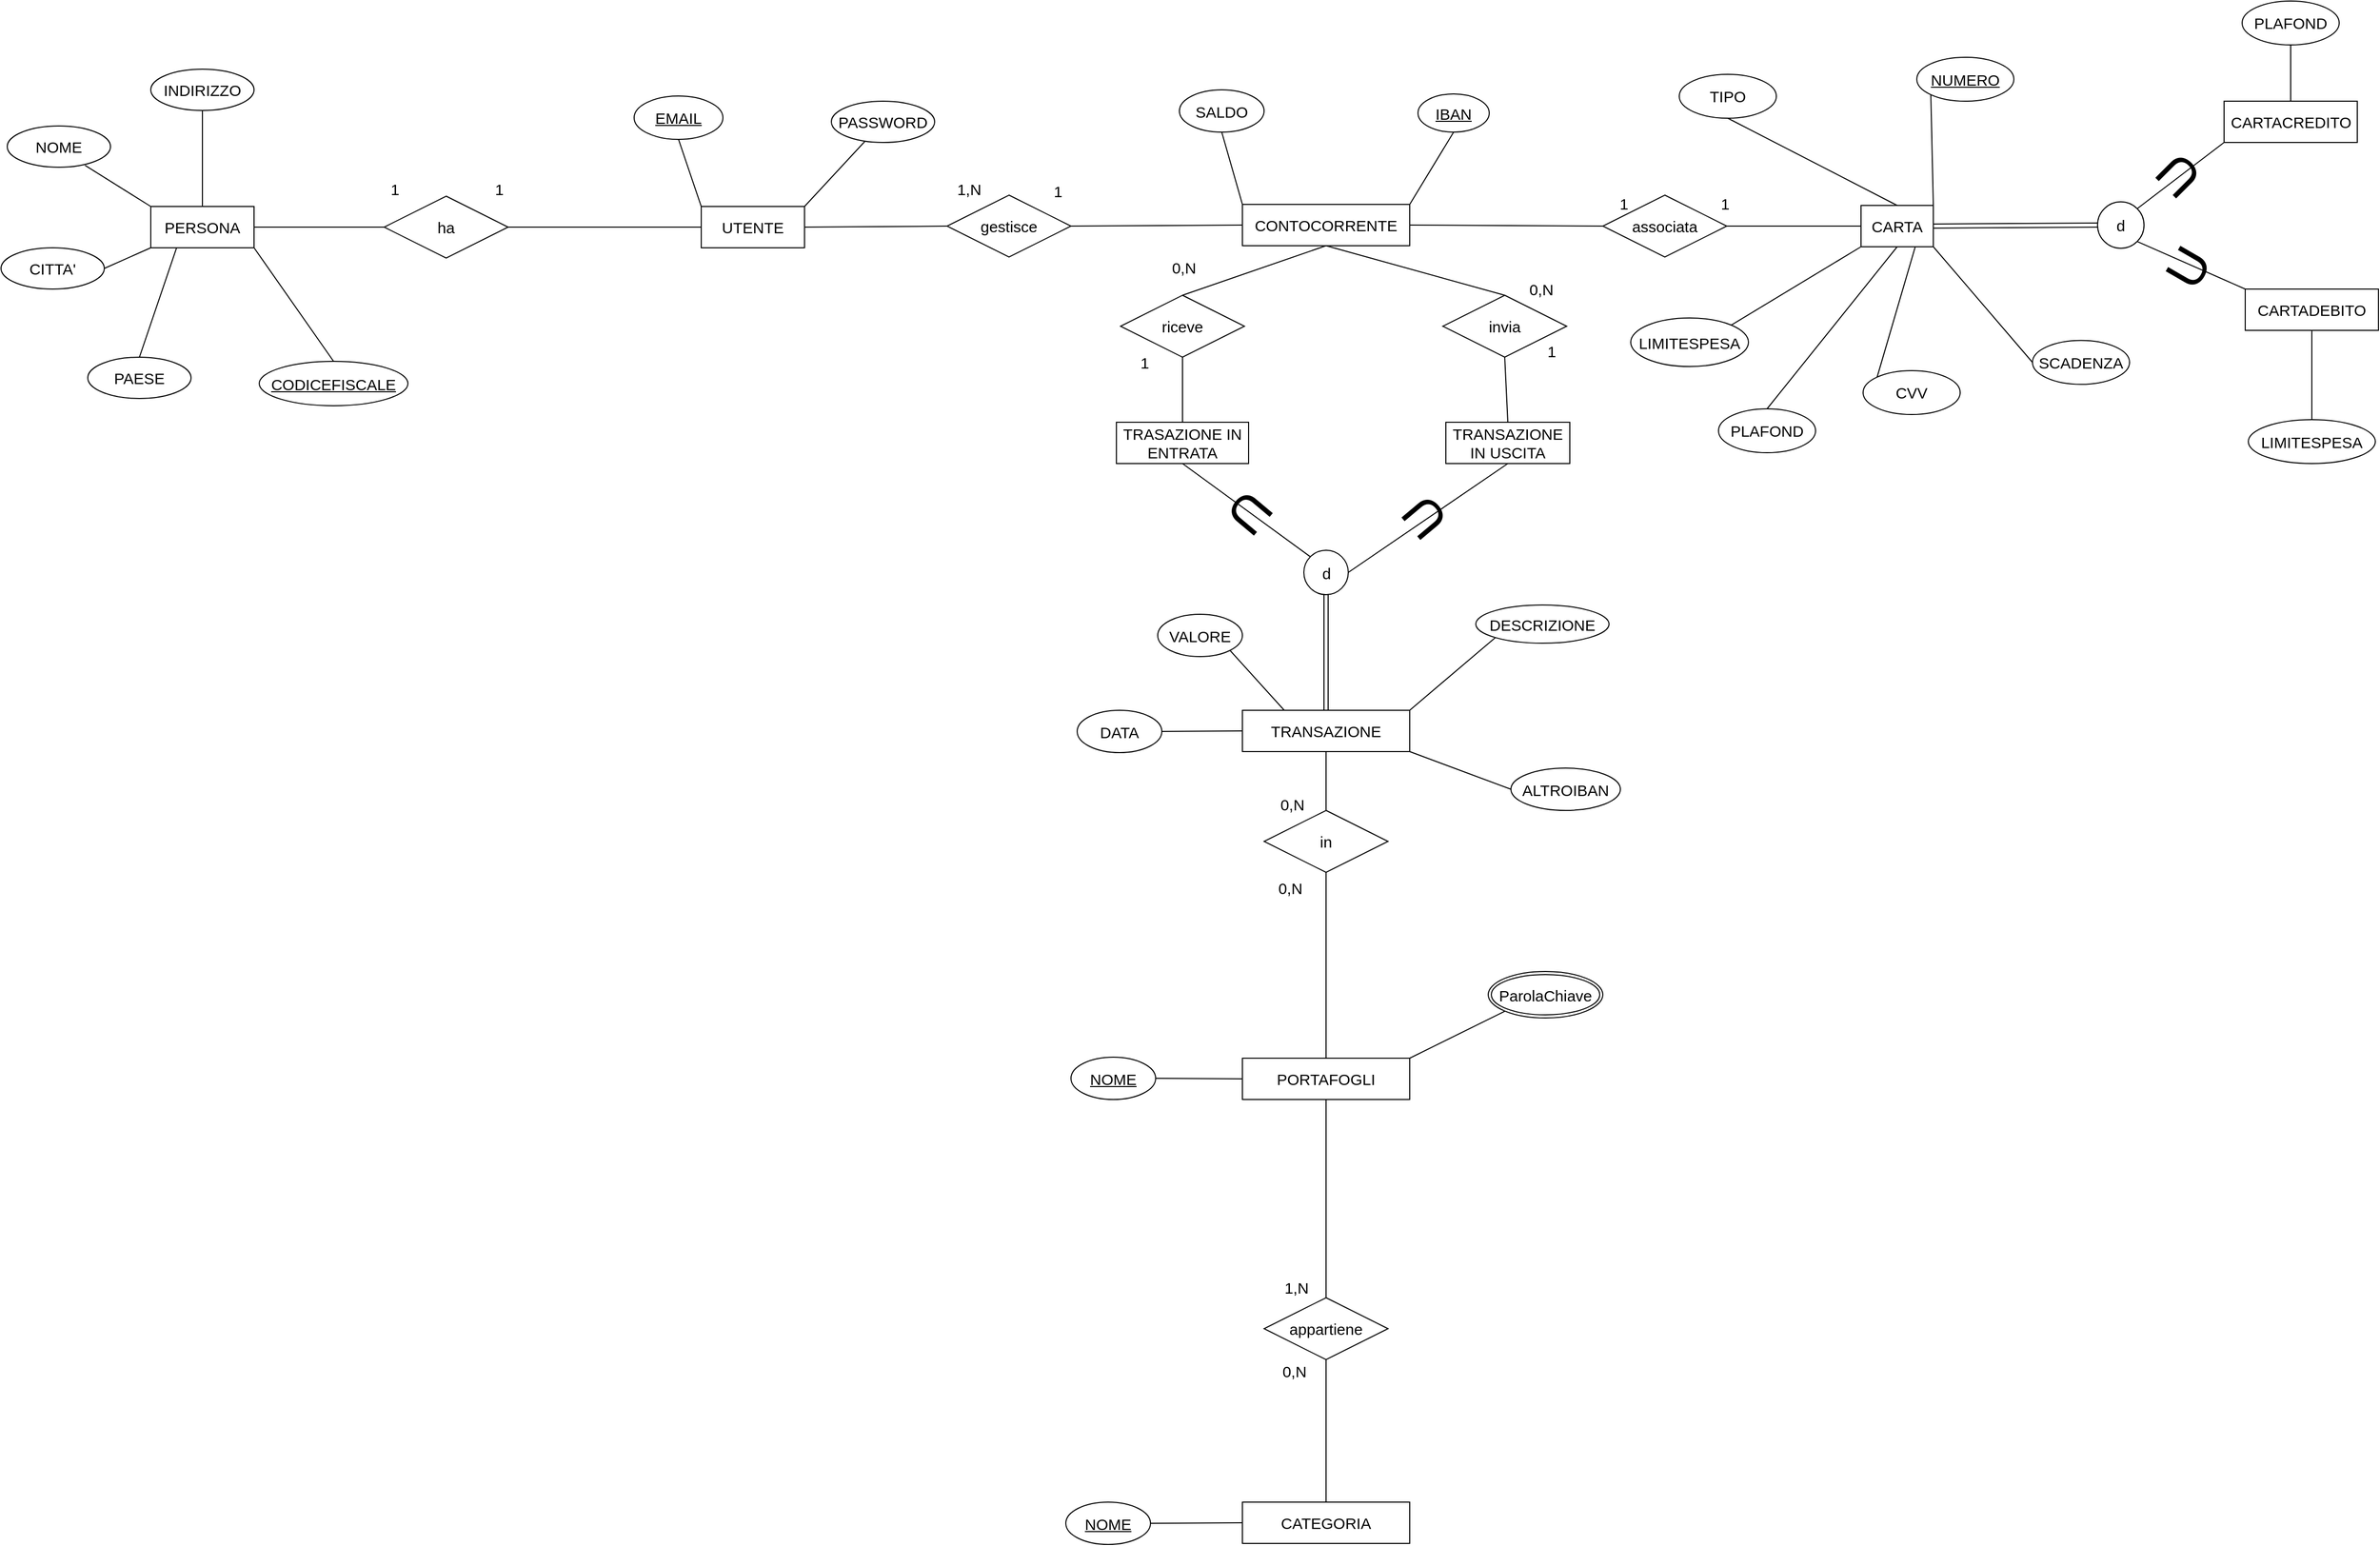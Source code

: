 <mxfile version="22.1.21" type="device">
  <diagram name="Pagina-1" id="rUZvc_v1zIluAjiSDRAH">
    <mxGraphModel dx="1400" dy="591" grid="0" gridSize="10" guides="1" tooltips="1" connect="1" arrows="1" fold="1" page="0" pageScale="1" pageWidth="827" pageHeight="1169" math="0" shadow="0">
      <root>
        <mxCell id="0" />
        <mxCell id="1" parent="0" />
        <mxCell id="mL2JqHqBrTY6k6fgJL2L-1" value="&lt;font style=&quot;font-size: 15px;&quot;&gt;PERSONA&lt;/font&gt;" style="whiteSpace=wrap;html=1;align=center;" parent="1" vertex="1">
          <mxGeometry x="-90" y="295" width="100" height="40" as="geometry" />
        </mxCell>
        <mxCell id="mL2JqHqBrTY6k6fgJL2L-2" value="&lt;font style=&quot;font-size: 15px;&quot;&gt;NOME&lt;/font&gt;" style="ellipse;whiteSpace=wrap;html=1;align=center;" parent="1" vertex="1">
          <mxGeometry x="-229" y="217" width="100" height="40" as="geometry" />
        </mxCell>
        <mxCell id="mL2JqHqBrTY6k6fgJL2L-3" value="" style="endArrow=none;html=1;rounded=0;exitX=0.754;exitY=0.955;exitDx=0;exitDy=0;exitPerimeter=0;entryX=0;entryY=0;entryDx=0;entryDy=0;" parent="1" source="mL2JqHqBrTY6k6fgJL2L-2" target="mL2JqHqBrTY6k6fgJL2L-1" edge="1">
          <mxGeometry relative="1" as="geometry">
            <mxPoint x="-120" y="311" as="sourcePoint" />
            <mxPoint x="40" y="311" as="targetPoint" />
          </mxGeometry>
        </mxCell>
        <mxCell id="mL2JqHqBrTY6k6fgJL2L-4" value="&lt;span style=&quot;font-size: 15px;&quot;&gt;CITTA&#39;&lt;/span&gt;" style="ellipse;whiteSpace=wrap;html=1;align=center;" parent="1" vertex="1">
          <mxGeometry x="-235" y="335" width="100" height="40" as="geometry" />
        </mxCell>
        <mxCell id="mL2JqHqBrTY6k6fgJL2L-5" value="&lt;font style=&quot;font-size: 15px;&quot;&gt;PAESE&lt;/font&gt;" style="ellipse;whiteSpace=wrap;html=1;align=center;" parent="1" vertex="1">
          <mxGeometry x="-151" y="441" width="100" height="40" as="geometry" />
        </mxCell>
        <mxCell id="mL2JqHqBrTY6k6fgJL2L-6" value="&lt;font style=&quot;font-size: 15px;&quot;&gt;CODICEFISCALE&lt;/font&gt;" style="ellipse;whiteSpace=wrap;html=1;align=center;fontStyle=4" parent="1" vertex="1">
          <mxGeometry x="15" y="445" width="144" height="43" as="geometry" />
        </mxCell>
        <mxCell id="mL2JqHqBrTY6k6fgJL2L-7" value="&lt;font style=&quot;font-size: 15px;&quot;&gt;INDIRIZZO&lt;/font&gt;" style="ellipse;whiteSpace=wrap;html=1;align=center;" parent="1" vertex="1">
          <mxGeometry x="-90" y="162" width="100" height="40" as="geometry" />
        </mxCell>
        <mxCell id="mL2JqHqBrTY6k6fgJL2L-8" value="" style="endArrow=none;html=1;rounded=0;exitX=1;exitY=0.5;exitDx=0;exitDy=0;entryX=0;entryY=1;entryDx=0;entryDy=0;" parent="1" source="mL2JqHqBrTY6k6fgJL2L-4" target="mL2JqHqBrTY6k6fgJL2L-1" edge="1">
          <mxGeometry relative="1" as="geometry">
            <mxPoint x="-113" y="362" as="sourcePoint" />
            <mxPoint x="-49" y="402" as="targetPoint" />
          </mxGeometry>
        </mxCell>
        <mxCell id="mL2JqHqBrTY6k6fgJL2L-9" value="" style="endArrow=none;html=1;rounded=0;exitX=0.5;exitY=0;exitDx=0;exitDy=0;entryX=0.25;entryY=1;entryDx=0;entryDy=0;" parent="1" source="mL2JqHqBrTY6k6fgJL2L-5" target="mL2JqHqBrTY6k6fgJL2L-1" edge="1">
          <mxGeometry relative="1" as="geometry">
            <mxPoint x="-113" y="427" as="sourcePoint" />
            <mxPoint x="-68" y="407" as="targetPoint" />
          </mxGeometry>
        </mxCell>
        <mxCell id="mL2JqHqBrTY6k6fgJL2L-10" value="" style="endArrow=none;html=1;rounded=0;exitX=1;exitY=1;exitDx=0;exitDy=0;entryX=0.5;entryY=0;entryDx=0;entryDy=0;" parent="1" source="mL2JqHqBrTY6k6fgJL2L-1" target="mL2JqHqBrTY6k6fgJL2L-6" edge="1">
          <mxGeometry relative="1" as="geometry">
            <mxPoint x="-17" y="395" as="sourcePoint" />
            <mxPoint x="28" y="375" as="targetPoint" />
          </mxGeometry>
        </mxCell>
        <mxCell id="mL2JqHqBrTY6k6fgJL2L-11" value="" style="endArrow=none;html=1;rounded=0;exitX=0.5;exitY=1;exitDx=0;exitDy=0;entryX=0.5;entryY=0;entryDx=0;entryDy=0;" parent="1" source="mL2JqHqBrTY6k6fgJL2L-7" target="mL2JqHqBrTY6k6fgJL2L-1" edge="1">
          <mxGeometry relative="1" as="geometry">
            <mxPoint x="-11" y="252" as="sourcePoint" />
            <mxPoint x="34" y="232" as="targetPoint" />
          </mxGeometry>
        </mxCell>
        <mxCell id="mL2JqHqBrTY6k6fgJL2L-12" value="&lt;font style=&quot;font-size: 15px;&quot;&gt;ha&lt;/font&gt;" style="shape=rhombus;perimeter=rhombusPerimeter;whiteSpace=wrap;html=1;align=center;" parent="1" vertex="1">
          <mxGeometry x="136" y="285" width="120" height="60" as="geometry" />
        </mxCell>
        <mxCell id="mL2JqHqBrTY6k6fgJL2L-13" value="&lt;font style=&quot;font-size: 15px;&quot;&gt;1&lt;/font&gt;" style="text;html=1;align=center;verticalAlign=middle;resizable=0;points=[];autosize=1;strokeColor=none;fillColor=none;" parent="1" vertex="1">
          <mxGeometry x="133" y="263" width="26" height="30" as="geometry" />
        </mxCell>
        <mxCell id="mL2JqHqBrTY6k6fgJL2L-14" value="&lt;font style=&quot;font-size: 15px;&quot;&gt;1&lt;/font&gt;" style="text;html=1;align=center;verticalAlign=middle;resizable=0;points=[];autosize=1;strokeColor=none;fillColor=none;" parent="1" vertex="1">
          <mxGeometry x="234" y="263" width="26" height="30" as="geometry" />
        </mxCell>
        <mxCell id="mL2JqHqBrTY6k6fgJL2L-15" value="" style="endArrow=none;html=1;rounded=0;exitX=1;exitY=0.5;exitDx=0;exitDy=0;entryX=0;entryY=0.5;entryDx=0;entryDy=0;" parent="1" source="mL2JqHqBrTY6k6fgJL2L-1" target="mL2JqHqBrTY6k6fgJL2L-12" edge="1">
          <mxGeometry relative="1" as="geometry">
            <mxPoint x="63" y="335" as="sourcePoint" />
            <mxPoint x="125" y="445" as="targetPoint" />
          </mxGeometry>
        </mxCell>
        <mxCell id="mL2JqHqBrTY6k6fgJL2L-16" value="" style="endArrow=none;html=1;rounded=0;exitX=1;exitY=0.5;exitDx=0;exitDy=0;entryX=0;entryY=0.5;entryDx=0;entryDy=0;" parent="1" source="mL2JqHqBrTY6k6fgJL2L-12" target="mL2JqHqBrTY6k6fgJL2L-17" edge="1">
          <mxGeometry relative="1" as="geometry">
            <mxPoint x="294" y="331" as="sourcePoint" />
            <mxPoint x="426" y="315" as="targetPoint" />
          </mxGeometry>
        </mxCell>
        <mxCell id="mL2JqHqBrTY6k6fgJL2L-17" value="&lt;font style=&quot;font-size: 15px;&quot;&gt;UTENTE&lt;/font&gt;" style="whiteSpace=wrap;html=1;align=center;" parent="1" vertex="1">
          <mxGeometry x="443" y="295" width="100" height="40" as="geometry" />
        </mxCell>
        <mxCell id="mL2JqHqBrTY6k6fgJL2L-18" value="&lt;font style=&quot;font-size: 15px;&quot;&gt;&lt;u&gt;EMAIL&lt;/u&gt;&lt;/font&gt;" style="ellipse;whiteSpace=wrap;html=1;align=center;" parent="1" vertex="1">
          <mxGeometry x="378" y="188" width="86" height="42" as="geometry" />
        </mxCell>
        <mxCell id="mL2JqHqBrTY6k6fgJL2L-19" value="&lt;font style=&quot;font-size: 15px;&quot;&gt;PASSWORD&lt;/font&gt;" style="ellipse;whiteSpace=wrap;html=1;align=center;" parent="1" vertex="1">
          <mxGeometry x="569" y="193" width="100" height="40" as="geometry" />
        </mxCell>
        <mxCell id="mL2JqHqBrTY6k6fgJL2L-20" value="" style="endArrow=none;html=1;rounded=0;exitX=0.5;exitY=1;exitDx=0;exitDy=0;entryX=0;entryY=0;entryDx=0;entryDy=0;" parent="1" source="mL2JqHqBrTY6k6fgJL2L-18" target="mL2JqHqBrTY6k6fgJL2L-17" edge="1">
          <mxGeometry relative="1" as="geometry">
            <mxPoint x="501" y="257" as="sourcePoint" />
            <mxPoint x="688" y="257" as="targetPoint" />
          </mxGeometry>
        </mxCell>
        <mxCell id="mL2JqHqBrTY6k6fgJL2L-21" value="" style="endArrow=none;html=1;rounded=0;entryX=1;entryY=0;entryDx=0;entryDy=0;" parent="1" source="mL2JqHqBrTY6k6fgJL2L-19" target="mL2JqHqBrTY6k6fgJL2L-17" edge="1">
          <mxGeometry relative="1" as="geometry">
            <mxPoint x="589" y="257" as="sourcePoint" />
            <mxPoint x="611" y="322" as="targetPoint" />
          </mxGeometry>
        </mxCell>
        <mxCell id="mL2JqHqBrTY6k6fgJL2L-22" value="&lt;font style=&quot;font-size: 15px;&quot;&gt;CONTOCORRENTE&lt;/font&gt;" style="whiteSpace=wrap;html=1;align=center;" parent="1" vertex="1">
          <mxGeometry x="967" y="293" width="162" height="40" as="geometry" />
        </mxCell>
        <mxCell id="mL2JqHqBrTY6k6fgJL2L-24" value="&lt;font style=&quot;font-size: 15px;&quot;&gt;SALDO&lt;/font&gt;" style="ellipse;whiteSpace=wrap;html=1;align=center;" parent="1" vertex="1">
          <mxGeometry x="906" y="182" width="82" height="41" as="geometry" />
        </mxCell>
        <mxCell id="mL2JqHqBrTY6k6fgJL2L-25" value="&lt;font style=&quot;font-size: 15px;&quot;&gt;&lt;u&gt;IBAN&lt;/u&gt;&lt;/font&gt;" style="ellipse;whiteSpace=wrap;html=1;align=center;" parent="1" vertex="1">
          <mxGeometry x="1137" y="186" width="69" height="37" as="geometry" />
        </mxCell>
        <mxCell id="mL2JqHqBrTY6k6fgJL2L-26" value="" style="endArrow=none;html=1;rounded=0;entryX=0;entryY=0;entryDx=0;entryDy=0;exitX=0.5;exitY=1;exitDx=0;exitDy=0;" parent="1" source="mL2JqHqBrTY6k6fgJL2L-24" target="mL2JqHqBrTY6k6fgJL2L-22" edge="1">
          <mxGeometry relative="1" as="geometry">
            <mxPoint x="939" y="240" as="sourcePoint" />
            <mxPoint x="880" y="303" as="targetPoint" />
          </mxGeometry>
        </mxCell>
        <mxCell id="mL2JqHqBrTY6k6fgJL2L-27" value="" style="endArrow=none;html=1;rounded=0;entryX=1;entryY=0;entryDx=0;entryDy=0;exitX=0.5;exitY=1;exitDx=0;exitDy=0;" parent="1" source="mL2JqHqBrTY6k6fgJL2L-25" target="mL2JqHqBrTY6k6fgJL2L-22" edge="1">
          <mxGeometry relative="1" as="geometry">
            <mxPoint x="1070" y="196" as="sourcePoint" />
            <mxPoint x="1011" y="259" as="targetPoint" />
          </mxGeometry>
        </mxCell>
        <mxCell id="mL2JqHqBrTY6k6fgJL2L-28" value="&lt;font style=&quot;font-size: 15px;&quot;&gt;gestisce&lt;/font&gt;" style="shape=rhombus;perimeter=rhombusPerimeter;whiteSpace=wrap;html=1;align=center;" parent="1" vertex="1">
          <mxGeometry x="681" y="284" width="120" height="60" as="geometry" />
        </mxCell>
        <mxCell id="mL2JqHqBrTY6k6fgJL2L-29" value="&lt;font style=&quot;font-size: 15px;&quot;&gt;1,N&lt;/font&gt;" style="text;html=1;align=center;verticalAlign=middle;resizable=0;points=[];autosize=1;strokeColor=none;fillColor=none;" parent="1" vertex="1">
          <mxGeometry x="681" y="263" width="41" height="30" as="geometry" />
        </mxCell>
        <mxCell id="mL2JqHqBrTY6k6fgJL2L-30" value="&lt;font style=&quot;font-size: 15px;&quot;&gt;1&lt;/font&gt;" style="text;html=1;align=center;verticalAlign=middle;resizable=0;points=[];autosize=1;strokeColor=none;fillColor=none;" parent="1" vertex="1">
          <mxGeometry x="775" y="265" width="26" height="30" as="geometry" />
        </mxCell>
        <mxCell id="mL2JqHqBrTY6k6fgJL2L-31" value="" style="endArrow=none;html=1;rounded=0;exitX=1;exitY=0.5;exitDx=0;exitDy=0;entryX=0;entryY=0.5;entryDx=0;entryDy=0;" parent="1" source="mL2JqHqBrTY6k6fgJL2L-17" target="mL2JqHqBrTY6k6fgJL2L-28" edge="1">
          <mxGeometry relative="1" as="geometry">
            <mxPoint x="767" y="332" as="sourcePoint" />
            <mxPoint x="927" y="332" as="targetPoint" />
          </mxGeometry>
        </mxCell>
        <mxCell id="mL2JqHqBrTY6k6fgJL2L-32" value="" style="endArrow=none;html=1;rounded=0;exitX=1;exitY=0.5;exitDx=0;exitDy=0;entryX=0;entryY=0.5;entryDx=0;entryDy=0;" parent="1" source="mL2JqHqBrTY6k6fgJL2L-28" target="mL2JqHqBrTY6k6fgJL2L-22" edge="1">
          <mxGeometry relative="1" as="geometry">
            <mxPoint x="866" y="374.75" as="sourcePoint" />
            <mxPoint x="1004" y="373.75" as="targetPoint" />
          </mxGeometry>
        </mxCell>
        <mxCell id="mL2JqHqBrTY6k6fgJL2L-33" value="&lt;font style=&quot;font-size: 15px;&quot;&gt;CARTA&lt;/font&gt;" style="whiteSpace=wrap;html=1;align=center;" parent="1" vertex="1">
          <mxGeometry x="1566" y="294" width="70" height="40" as="geometry" />
        </mxCell>
        <mxCell id="mL2JqHqBrTY6k6fgJL2L-34" value="&lt;font style=&quot;font-size: 15px;&quot;&gt;&lt;u&gt;NUMERO&lt;/u&gt;&lt;/font&gt;" style="ellipse;whiteSpace=wrap;html=1;align=center;" parent="1" vertex="1">
          <mxGeometry x="1620" y="150.5" width="94" height="42.5" as="geometry" />
        </mxCell>
        <mxCell id="mL2JqHqBrTY6k6fgJL2L-35" value="&lt;font style=&quot;font-size: 15px;&quot;&gt;SCADENZA&lt;/font&gt;" style="ellipse;whiteSpace=wrap;html=1;align=center;" parent="1" vertex="1">
          <mxGeometry x="1732" y="424.75" width="94" height="42.5" as="geometry" />
        </mxCell>
        <mxCell id="mL2JqHqBrTY6k6fgJL2L-36" value="&lt;font style=&quot;font-size: 15px;&quot;&gt;CVV&lt;/font&gt;" style="ellipse;whiteSpace=wrap;html=1;align=center;" parent="1" vertex="1">
          <mxGeometry x="1568" y="454" width="94" height="42.5" as="geometry" />
        </mxCell>
        <mxCell id="mL2JqHqBrTY6k6fgJL2L-37" value="&lt;font style=&quot;font-size: 15px;&quot;&gt;PLAFOND&lt;/font&gt;" style="ellipse;whiteSpace=wrap;html=1;align=center;" parent="1" vertex="1">
          <mxGeometry x="1428" y="491" width="94" height="42.5" as="geometry" />
        </mxCell>
        <mxCell id="mL2JqHqBrTY6k6fgJL2L-38" value="&lt;font style=&quot;font-size: 15px;&quot;&gt;TIPO&lt;/font&gt;" style="ellipse;whiteSpace=wrap;html=1;align=center;" parent="1" vertex="1">
          <mxGeometry x="1390" y="167" width="94" height="42.5" as="geometry" />
        </mxCell>
        <mxCell id="mL2JqHqBrTY6k6fgJL2L-39" style="edgeStyle=orthogonalEdgeStyle;rounded=0;orthogonalLoop=1;jettySize=auto;html=1;exitX=0.5;exitY=1;exitDx=0;exitDy=0;" parent="1" source="mL2JqHqBrTY6k6fgJL2L-35" target="mL2JqHqBrTY6k6fgJL2L-35" edge="1">
          <mxGeometry relative="1" as="geometry" />
        </mxCell>
        <mxCell id="mL2JqHqBrTY6k6fgJL2L-40" value="" style="endArrow=none;html=1;rounded=0;exitX=0.5;exitY=1;exitDx=0;exitDy=0;entryX=0.5;entryY=0;entryDx=0;entryDy=0;" parent="1" source="mL2JqHqBrTY6k6fgJL2L-38" target="mL2JqHqBrTY6k6fgJL2L-33" edge="1">
          <mxGeometry relative="1" as="geometry">
            <mxPoint x="1449" y="280.87" as="sourcePoint" />
            <mxPoint x="1615" y="279.87" as="targetPoint" />
          </mxGeometry>
        </mxCell>
        <mxCell id="mL2JqHqBrTY6k6fgJL2L-42" value="" style="endArrow=none;html=1;rounded=0;exitX=0;exitY=1;exitDx=0;exitDy=0;entryX=1;entryY=0;entryDx=0;entryDy=0;" parent="1" source="mL2JqHqBrTY6k6fgJL2L-34" target="mL2JqHqBrTY6k6fgJL2L-33" edge="1">
          <mxGeometry relative="1" as="geometry">
            <mxPoint x="1709" y="258.75" as="sourcePoint" />
            <mxPoint x="1709" y="343.75" as="targetPoint" />
          </mxGeometry>
        </mxCell>
        <mxCell id="mL2JqHqBrTY6k6fgJL2L-43" value="" style="endArrow=none;html=1;rounded=0;exitX=0;exitY=0.5;exitDx=0;exitDy=0;entryX=1;entryY=1;entryDx=0;entryDy=0;" parent="1" source="mL2JqHqBrTY6k6fgJL2L-35" target="mL2JqHqBrTY6k6fgJL2L-33" edge="1">
          <mxGeometry relative="1" as="geometry">
            <mxPoint x="1748" y="232.5" as="sourcePoint" />
            <mxPoint x="1646" y="312.5" as="targetPoint" />
          </mxGeometry>
        </mxCell>
        <mxCell id="mL2JqHqBrTY6k6fgJL2L-44" value="" style="endArrow=none;html=1;rounded=0;exitX=0;exitY=0;exitDx=0;exitDy=0;entryX=0.75;entryY=1;entryDx=0;entryDy=0;" parent="1" source="mL2JqHqBrTY6k6fgJL2L-36" target="mL2JqHqBrTY6k6fgJL2L-33" edge="1">
          <mxGeometry relative="1" as="geometry">
            <mxPoint x="1750" y="332.5" as="sourcePoint" />
            <mxPoint x="1646" y="332.5" as="targetPoint" />
          </mxGeometry>
        </mxCell>
        <mxCell id="mL2JqHqBrTY6k6fgJL2L-45" value="" style="endArrow=none;html=1;rounded=0;exitX=0.5;exitY=0;exitDx=0;exitDy=0;entryX=0.5;entryY=1;entryDx=0;entryDy=0;" parent="1" source="mL2JqHqBrTY6k6fgJL2L-37" target="mL2JqHqBrTY6k6fgJL2L-33" edge="1">
          <mxGeometry relative="1" as="geometry">
            <mxPoint x="1733" y="432.5" as="sourcePoint" />
            <mxPoint x="1646" y="352.5" as="targetPoint" />
          </mxGeometry>
        </mxCell>
        <mxCell id="mL2JqHqBrTY6k6fgJL2L-46" value="&lt;font style=&quot;font-size: 15px;&quot;&gt;associata&lt;/font&gt;" style="shape=rhombus;perimeter=rhombusPerimeter;whiteSpace=wrap;html=1;align=center;" parent="1" vertex="1">
          <mxGeometry x="1316" y="284" width="120" height="60" as="geometry" />
        </mxCell>
        <mxCell id="mL2JqHqBrTY6k6fgJL2L-47" value="&lt;font style=&quot;font-size: 15px;&quot;&gt;1&lt;/font&gt;" style="text;html=1;align=center;verticalAlign=middle;resizable=0;points=[];autosize=1;strokeColor=none;fillColor=none;" parent="1" vertex="1">
          <mxGeometry x="1421" y="277" width="26" height="30" as="geometry" />
        </mxCell>
        <mxCell id="mL2JqHqBrTY6k6fgJL2L-48" value="&lt;font style=&quot;font-size: 15px;&quot;&gt;1&lt;/font&gt;" style="text;html=1;align=center;verticalAlign=middle;resizable=0;points=[];autosize=1;strokeColor=none;fillColor=none;" parent="1" vertex="1">
          <mxGeometry x="1323" y="277" width="26" height="30" as="geometry" />
        </mxCell>
        <mxCell id="mL2JqHqBrTY6k6fgJL2L-50" value="" style="endArrow=none;html=1;rounded=0;exitX=1;exitY=0.5;exitDx=0;exitDy=0;entryX=0;entryY=0.5;entryDx=0;entryDy=0;" parent="1" source="mL2JqHqBrTY6k6fgJL2L-22" target="mL2JqHqBrTY6k6fgJL2L-46" edge="1">
          <mxGeometry relative="1" as="geometry">
            <mxPoint x="1183" y="370.62" as="sourcePoint" />
            <mxPoint x="1357" y="370" as="targetPoint" />
          </mxGeometry>
        </mxCell>
        <mxCell id="mL2JqHqBrTY6k6fgJL2L-55" value="&lt;font style=&quot;font-size: 15px;&quot;&gt;TRANSAZIONE&lt;/font&gt;" style="whiteSpace=wrap;html=1;align=center;" parent="1" vertex="1">
          <mxGeometry x="967" y="783" width="162" height="40" as="geometry" />
        </mxCell>
        <mxCell id="mL2JqHqBrTY6k6fgJL2L-56" value="&lt;font style=&quot;font-size: 15px;&quot;&gt;DESCRIZIONE&lt;/font&gt;" style="ellipse;whiteSpace=wrap;html=1;align=center;" parent="1" vertex="1">
          <mxGeometry x="1193" y="681" width="129" height="37" as="geometry" />
        </mxCell>
        <mxCell id="mL2JqHqBrTY6k6fgJL2L-57" value="&lt;font style=&quot;font-size: 15px;&quot;&gt;VALORE&lt;/font&gt;" style="ellipse;whiteSpace=wrap;html=1;align=center;" parent="1" vertex="1">
          <mxGeometry x="885" y="690" width="82" height="41" as="geometry" />
        </mxCell>
        <mxCell id="mL2JqHqBrTY6k6fgJL2L-58" value="&lt;font style=&quot;font-size: 15px;&quot;&gt;DATA&lt;/font&gt;" style="ellipse;whiteSpace=wrap;html=1;align=center;" parent="1" vertex="1">
          <mxGeometry x="807" y="783" width="82" height="41" as="geometry" />
        </mxCell>
        <mxCell id="mL2JqHqBrTY6k6fgJL2L-60" value="&lt;font style=&quot;font-size: 15px;&quot;&gt;ALTROIBAN&lt;/font&gt;" style="ellipse;whiteSpace=wrap;html=1;align=center;" parent="1" vertex="1">
          <mxGeometry x="1227" y="839" width="106" height="41" as="geometry" />
        </mxCell>
        <mxCell id="mL2JqHqBrTY6k6fgJL2L-63" value="" style="endArrow=none;html=1;rounded=0;exitX=0;exitY=0.5;exitDx=0;exitDy=0;entryX=1;entryY=0.5;entryDx=0;entryDy=0;" parent="1" source="mL2JqHqBrTY6k6fgJL2L-55" target="mL2JqHqBrTY6k6fgJL2L-58" edge="1">
          <mxGeometry relative="1" as="geometry">
            <mxPoint x="813" y="877" as="sourcePoint" />
            <mxPoint x="711" y="978" as="targetPoint" />
          </mxGeometry>
        </mxCell>
        <mxCell id="mL2JqHqBrTY6k6fgJL2L-64" value="" style="endArrow=none;html=1;rounded=0;exitX=0.25;exitY=0;exitDx=0;exitDy=0;entryX=1;entryY=1;entryDx=0;entryDy=0;" parent="1" source="mL2JqHqBrTY6k6fgJL2L-55" target="mL2JqHqBrTY6k6fgJL2L-57" edge="1">
          <mxGeometry relative="1" as="geometry">
            <mxPoint x="977.5" y="765" as="sourcePoint" />
            <mxPoint x="916.5" y="770" as="targetPoint" />
          </mxGeometry>
        </mxCell>
        <mxCell id="mL2JqHqBrTY6k6fgJL2L-65" value="" style="endArrow=none;html=1;rounded=0;exitX=1;exitY=1;exitDx=0;exitDy=0;entryX=0;entryY=0.5;entryDx=0;entryDy=0;" parent="1" source="mL2JqHqBrTY6k6fgJL2L-55" target="mL2JqHqBrTY6k6fgJL2L-60" edge="1">
          <mxGeometry relative="1" as="geometry">
            <mxPoint x="1193" y="903" as="sourcePoint" />
            <mxPoint x="1091" y="1004" as="targetPoint" />
          </mxGeometry>
        </mxCell>
        <mxCell id="mL2JqHqBrTY6k6fgJL2L-66" value="" style="endArrow=none;html=1;rounded=0;exitX=1;exitY=0;exitDx=0;exitDy=0;entryX=0;entryY=1;entryDx=0;entryDy=0;" parent="1" source="mL2JqHqBrTY6k6fgJL2L-55" target="mL2JqHqBrTY6k6fgJL2L-56" edge="1">
          <mxGeometry relative="1" as="geometry">
            <mxPoint x="1167" y="760" as="sourcePoint" />
            <mxPoint x="1265" y="797" as="targetPoint" />
          </mxGeometry>
        </mxCell>
        <mxCell id="mL2JqHqBrTY6k6fgJL2L-67" value="&lt;font style=&quot;font-size: 15px;&quot;&gt;in&lt;/font&gt;" style="shape=rhombus;perimeter=rhombusPerimeter;whiteSpace=wrap;html=1;align=center;" parent="1" vertex="1">
          <mxGeometry x="988" y="880" width="120" height="60" as="geometry" />
        </mxCell>
        <mxCell id="mL2JqHqBrTY6k6fgJL2L-68" value="&lt;font style=&quot;font-size: 15px;&quot;&gt;0,N&lt;/font&gt;" style="text;html=1;align=center;verticalAlign=middle;resizable=0;points=[];autosize=1;strokeColor=none;fillColor=none;" parent="1" vertex="1">
          <mxGeometry x="992" y="940" width="41" height="30" as="geometry" />
        </mxCell>
        <mxCell id="mL2JqHqBrTY6k6fgJL2L-69" value="&lt;font style=&quot;font-size: 15px;&quot;&gt;0,N&lt;/font&gt;" style="text;html=1;align=center;verticalAlign=middle;resizable=0;points=[];autosize=1;strokeColor=none;fillColor=none;" parent="1" vertex="1">
          <mxGeometry x="994.5" y="859" width="41" height="30" as="geometry" />
        </mxCell>
        <mxCell id="mL2JqHqBrTY6k6fgJL2L-70" value="" style="endArrow=none;html=1;rounded=0;exitX=0.5;exitY=0;exitDx=0;exitDy=0;entryX=0.5;entryY=1;entryDx=0;entryDy=0;" parent="1" source="mL2JqHqBrTY6k6fgJL2L-67" target="mL2JqHqBrTY6k6fgJL2L-55" edge="1">
          <mxGeometry relative="1" as="geometry">
            <mxPoint x="1054" y="869" as="sourcePoint" />
            <mxPoint x="1054" y="749" as="targetPoint" />
          </mxGeometry>
        </mxCell>
        <mxCell id="mL2JqHqBrTY6k6fgJL2L-73" value="&lt;font style=&quot;font-size: 15px;&quot;&gt;PORTAFOGLI&lt;/font&gt;" style="whiteSpace=wrap;html=1;align=center;" parent="1" vertex="1">
          <mxGeometry x="967" y="1120" width="162" height="40" as="geometry" />
        </mxCell>
        <mxCell id="mL2JqHqBrTY6k6fgJL2L-74" value="&lt;font style=&quot;font-size: 15px;&quot;&gt;&lt;u&gt;NOME&lt;/u&gt;&lt;/font&gt;" style="ellipse;whiteSpace=wrap;html=1;align=center;" parent="1" vertex="1">
          <mxGeometry x="801" y="1119" width="82" height="41" as="geometry" />
        </mxCell>
        <mxCell id="mL2JqHqBrTY6k6fgJL2L-75" value="" style="endArrow=none;html=1;rounded=0;exitX=0.5;exitY=0;exitDx=0;exitDy=0;entryX=0.5;entryY=1;entryDx=0;entryDy=0;" parent="1" source="mL2JqHqBrTY6k6fgJL2L-73" target="mL2JqHqBrTY6k6fgJL2L-67" edge="1">
          <mxGeometry relative="1" as="geometry">
            <mxPoint x="1053" y="1100" as="sourcePoint" />
            <mxPoint x="1053" y="940" as="targetPoint" />
          </mxGeometry>
        </mxCell>
        <mxCell id="mL2JqHqBrTY6k6fgJL2L-76" value="" style="endArrow=none;html=1;rounded=0;exitX=0;exitY=0.5;exitDx=0;exitDy=0;entryX=1;entryY=0.5;entryDx=0;entryDy=0;" parent="1" source="mL2JqHqBrTY6k6fgJL2L-73" target="mL2JqHqBrTY6k6fgJL2L-74" edge="1">
          <mxGeometry relative="1" as="geometry">
            <mxPoint x="923" y="1085" as="sourcePoint" />
            <mxPoint x="923" y="925" as="targetPoint" />
          </mxGeometry>
        </mxCell>
        <mxCell id="mL2JqHqBrTY6k6fgJL2L-77" value="&lt;font style=&quot;font-size: 15px;&quot;&gt;ParolaChiave&lt;/font&gt;" style="ellipse;shape=doubleEllipse;margin=3;whiteSpace=wrap;html=1;align=center;" parent="1" vertex="1">
          <mxGeometry x="1205" y="1036" width="111" height="45" as="geometry" />
        </mxCell>
        <mxCell id="mL2JqHqBrTY6k6fgJL2L-78" value="" style="endArrow=none;html=1;rounded=0;exitX=1;exitY=0;exitDx=0;exitDy=0;entryX=0;entryY=1;entryDx=0;entryDy=0;" parent="1" source="mL2JqHqBrTY6k6fgJL2L-73" target="mL2JqHqBrTY6k6fgJL2L-77" edge="1">
          <mxGeometry relative="1" as="geometry">
            <mxPoint x="1156" y="1120" as="sourcePoint" />
            <mxPoint x="1156" y="940" as="targetPoint" />
          </mxGeometry>
        </mxCell>
        <mxCell id="mL2JqHqBrTY6k6fgJL2L-79" value="&lt;font style=&quot;font-size: 15px;&quot;&gt;appartiene&lt;/font&gt;" style="shape=rhombus;perimeter=rhombusPerimeter;whiteSpace=wrap;html=1;align=center;" parent="1" vertex="1">
          <mxGeometry x="988" y="1352" width="120" height="60" as="geometry" />
        </mxCell>
        <mxCell id="mL2JqHqBrTY6k6fgJL2L-80" value="&lt;font style=&quot;font-size: 15px;&quot;&gt;0,N&lt;/font&gt;" style="text;html=1;align=center;verticalAlign=middle;resizable=0;points=[];autosize=1;strokeColor=none;fillColor=none;" parent="1" vertex="1">
          <mxGeometry x="996" y="1408" width="41" height="30" as="geometry" />
        </mxCell>
        <mxCell id="mL2JqHqBrTY6k6fgJL2L-81" value="&lt;font style=&quot;font-size: 15px;&quot;&gt;1,N&lt;/font&gt;" style="text;html=1;align=center;verticalAlign=middle;resizable=0;points=[];autosize=1;strokeColor=none;fillColor=none;" parent="1" vertex="1">
          <mxGeometry x="998.5" y="1327" width="41" height="30" as="geometry" />
        </mxCell>
        <mxCell id="mL2JqHqBrTY6k6fgJL2L-82" value="" style="endArrow=none;html=1;rounded=0;exitX=0.5;exitY=0;exitDx=0;exitDy=0;entryX=0.5;entryY=1;entryDx=0;entryDy=0;" parent="1" source="mL2JqHqBrTY6k6fgJL2L-79" target="mL2JqHqBrTY6k6fgJL2L-73" edge="1">
          <mxGeometry relative="1" as="geometry">
            <mxPoint x="1135.75" y="1375" as="sourcePoint" />
            <mxPoint x="1135.75" y="1195" as="targetPoint" />
          </mxGeometry>
        </mxCell>
        <mxCell id="mL2JqHqBrTY6k6fgJL2L-83" value="&lt;font style=&quot;font-size: 15px;&quot;&gt;CATEGORIA&lt;/font&gt;" style="whiteSpace=wrap;html=1;align=center;" parent="1" vertex="1">
          <mxGeometry x="967" y="1550" width="162" height="40" as="geometry" />
        </mxCell>
        <mxCell id="mL2JqHqBrTY6k6fgJL2L-85" value="&lt;font style=&quot;font-size: 15px;&quot;&gt;&lt;u&gt;NOME&lt;/u&gt;&lt;/font&gt;" style="ellipse;whiteSpace=wrap;html=1;align=center;" parent="1" vertex="1">
          <mxGeometry x="796" y="1550" width="82" height="41" as="geometry" />
        </mxCell>
        <mxCell id="mL2JqHqBrTY6k6fgJL2L-86" value="" style="endArrow=none;html=1;rounded=0;exitX=0;exitY=0.5;exitDx=0;exitDy=0;entryX=1;entryY=0.5;entryDx=0;entryDy=0;" parent="1" source="mL2JqHqBrTY6k6fgJL2L-83" target="mL2JqHqBrTY6k6fgJL2L-85" edge="1">
          <mxGeometry relative="1" as="geometry">
            <mxPoint x="961" y="1570.88" as="sourcePoint" />
            <mxPoint x="877" y="1570.88" as="targetPoint" />
          </mxGeometry>
        </mxCell>
        <mxCell id="mL2JqHqBrTY6k6fgJL2L-87" value="" style="endArrow=none;html=1;rounded=0;exitX=0.5;exitY=0;exitDx=0;exitDy=0;entryX=0.5;entryY=1;entryDx=0;entryDy=0;" parent="1" source="mL2JqHqBrTY6k6fgJL2L-83" target="mL2JqHqBrTY6k6fgJL2L-79" edge="1">
          <mxGeometry relative="1" as="geometry">
            <mxPoint x="851" y="1471" as="sourcePoint" />
            <mxPoint x="851" y="1279" as="targetPoint" />
          </mxGeometry>
        </mxCell>
        <mxCell id="mL2JqHqBrTY6k6fgJL2L-90" value="&lt;font style=&quot;font-size: 15px;&quot;&gt;LIMITESPESA&lt;/font&gt;" style="ellipse;whiteSpace=wrap;html=1;align=center;" parent="1" vertex="1">
          <mxGeometry x="1343" y="403" width="114" height="47" as="geometry" />
        </mxCell>
        <mxCell id="mL2JqHqBrTY6k6fgJL2L-91" value="" style="endArrow=none;html=1;rounded=0;exitX=1;exitY=0;exitDx=0;exitDy=0;entryX=0;entryY=1;entryDx=0;entryDy=0;" parent="1" source="mL2JqHqBrTY6k6fgJL2L-90" target="mL2JqHqBrTY6k6fgJL2L-33" edge="1">
          <mxGeometry relative="1" as="geometry">
            <mxPoint x="1527" y="410.5" as="sourcePoint" />
            <mxPoint x="1527" y="288.5" as="targetPoint" />
          </mxGeometry>
        </mxCell>
        <mxCell id="Oabbif0jYV-uXa51xDrH-1" value="&lt;font style=&quot;font-size: 15px;&quot;&gt;d&lt;/font&gt;" style="shape=ellipse;html=1;dashed=0;whiteSpace=wrap;aspect=fixed;perimeter=ellipsePerimeter;" vertex="1" parent="1">
          <mxGeometry x="1026.5" y="628" width="43" height="43" as="geometry" />
        </mxCell>
        <mxCell id="Oabbif0jYV-uXa51xDrH-2" value="" style="shape=link;html=1;rounded=0;entryX=0.5;entryY=1;entryDx=0;entryDy=0;exitX=0.5;exitY=0;exitDx=0;exitDy=0;" edge="1" parent="1" source="mL2JqHqBrTY6k6fgJL2L-55" target="Oabbif0jYV-uXa51xDrH-1">
          <mxGeometry relative="1" as="geometry">
            <mxPoint x="933" y="548" as="sourcePoint" />
            <mxPoint x="1124" y="412" as="targetPoint" />
          </mxGeometry>
        </mxCell>
        <mxCell id="Oabbif0jYV-uXa51xDrH-5" value="&lt;font style=&quot;font-size: 15px;&quot;&gt;TRASAZIONE IN ENTRATA&lt;/font&gt;" style="whiteSpace=wrap;html=1;align=center;" vertex="1" parent="1">
          <mxGeometry x="845" y="504" width="128" height="40" as="geometry" />
        </mxCell>
        <mxCell id="Oabbif0jYV-uXa51xDrH-6" value="&lt;font style=&quot;font-size: 15px;&quot;&gt;TRANSAZIONE IN USCITA&lt;/font&gt;" style="whiteSpace=wrap;html=1;align=center;" vertex="1" parent="1">
          <mxGeometry x="1164" y="504" width="120" height="40" as="geometry" />
        </mxCell>
        <mxCell id="Oabbif0jYV-uXa51xDrH-8" value="" style="endArrow=none;html=1;rounded=0;exitX=0.5;exitY=1;exitDx=0;exitDy=0;entryX=1;entryY=0.5;entryDx=0;entryDy=0;" edge="1" parent="1" source="Oabbif0jYV-uXa51xDrH-6" target="Oabbif0jYV-uXa51xDrH-1">
          <mxGeometry relative="1" as="geometry">
            <mxPoint x="1108" y="558" as="sourcePoint" />
            <mxPoint x="1270" y="657" as="targetPoint" />
          </mxGeometry>
        </mxCell>
        <mxCell id="Oabbif0jYV-uXa51xDrH-10" value="&lt;font style=&quot;font-size: 50px;&quot;&gt;U&lt;/font&gt;" style="text;html=1;align=center;verticalAlign=middle;resizable=0;points=[];autosize=1;strokeColor=none;fillColor=none;rotation=130;" vertex="1" parent="1">
          <mxGeometry x="948" y="556" width="54" height="72" as="geometry" />
        </mxCell>
        <mxCell id="Oabbif0jYV-uXa51xDrH-12" value="" style="endArrow=none;html=1;rounded=0;exitX=0;exitY=0;exitDx=0;exitDy=0;entryX=0.5;entryY=1;entryDx=0;entryDy=0;" edge="1" parent="1" source="Oabbif0jYV-uXa51xDrH-1" target="Oabbif0jYV-uXa51xDrH-5">
          <mxGeometry relative="1" as="geometry">
            <mxPoint x="902" y="584" as="sourcePoint" />
            <mxPoint x="747" y="690" as="targetPoint" />
          </mxGeometry>
        </mxCell>
        <mxCell id="Oabbif0jYV-uXa51xDrH-13" value="&lt;font style=&quot;font-size: 50px;&quot;&gt;U&lt;/font&gt;" style="text;html=1;align=center;verticalAlign=middle;resizable=0;points=[];autosize=1;strokeColor=none;fillColor=none;rotation=-130;" vertex="1" parent="1">
          <mxGeometry x="1116" y="561" width="54" height="72" as="geometry" />
        </mxCell>
        <mxCell id="Oabbif0jYV-uXa51xDrH-15" value="" style="endArrow=none;html=1;rounded=0;entryX=0.5;entryY=1;entryDx=0;entryDy=0;exitX=0.5;exitY=0;exitDx=0;exitDy=0;" edge="1" parent="1" source="Oabbif0jYV-uXa51xDrH-16" target="mL2JqHqBrTY6k6fgJL2L-22">
          <mxGeometry relative="1" as="geometry">
            <mxPoint x="962" y="412" as="sourcePoint" />
            <mxPoint x="864" y="382" as="targetPoint" />
          </mxGeometry>
        </mxCell>
        <mxCell id="Oabbif0jYV-uXa51xDrH-16" value="&lt;span style=&quot;font-size: 15px;&quot;&gt;riceve&lt;/span&gt;" style="shape=rhombus;perimeter=rhombusPerimeter;whiteSpace=wrap;html=1;align=center;" vertex="1" parent="1">
          <mxGeometry x="849" y="381" width="120" height="60" as="geometry" />
        </mxCell>
        <mxCell id="Oabbif0jYV-uXa51xDrH-17" value="" style="endArrow=none;html=1;rounded=0;exitX=0.5;exitY=0;exitDx=0;exitDy=0;entryX=0.5;entryY=1;entryDx=0;entryDy=0;" edge="1" parent="1" source="Oabbif0jYV-uXa51xDrH-5" target="Oabbif0jYV-uXa51xDrH-16">
          <mxGeometry relative="1" as="geometry">
            <mxPoint x="660" y="500.5" as="sourcePoint" />
            <mxPoint x="826" y="499.5" as="targetPoint" />
          </mxGeometry>
        </mxCell>
        <mxCell id="Oabbif0jYV-uXa51xDrH-18" value="&lt;font style=&quot;font-size: 15px;&quot;&gt;0,N&lt;/font&gt;" style="text;html=1;align=center;verticalAlign=middle;resizable=0;points=[];autosize=1;strokeColor=none;fillColor=none;" vertex="1" parent="1">
          <mxGeometry x="889" y="339.25" width="41" height="30" as="geometry" />
        </mxCell>
        <mxCell id="Oabbif0jYV-uXa51xDrH-19" value="&lt;font style=&quot;font-size: 15px;&quot;&gt;1&lt;/font&gt;" style="text;html=1;align=center;verticalAlign=middle;resizable=0;points=[];autosize=1;strokeColor=none;fillColor=none;" vertex="1" parent="1">
          <mxGeometry x="859" y="431" width="26" height="30" as="geometry" />
        </mxCell>
        <mxCell id="Oabbif0jYV-uXa51xDrH-20" value="" style="endArrow=none;html=1;rounded=0;entryX=0.5;entryY=1;entryDx=0;entryDy=0;exitX=0.5;exitY=0;exitDx=0;exitDy=0;" edge="1" parent="1" source="Oabbif0jYV-uXa51xDrH-21" target="mL2JqHqBrTY6k6fgJL2L-22">
          <mxGeometry relative="1" as="geometry">
            <mxPoint x="1254" y="418" as="sourcePoint" />
            <mxPoint x="1043" y="314" as="targetPoint" />
          </mxGeometry>
        </mxCell>
        <mxCell id="Oabbif0jYV-uXa51xDrH-21" value="&lt;span style=&quot;font-size: 15px;&quot;&gt;invia&lt;/span&gt;" style="shape=rhombus;perimeter=rhombusPerimeter;whiteSpace=wrap;html=1;align=center;" vertex="1" parent="1">
          <mxGeometry x="1161" y="381" width="120" height="60" as="geometry" />
        </mxCell>
        <mxCell id="Oabbif0jYV-uXa51xDrH-22" value="&lt;font style=&quot;font-size: 15px;&quot;&gt;0,N&lt;/font&gt;" style="text;html=1;align=center;verticalAlign=middle;resizable=0;points=[];autosize=1;strokeColor=none;fillColor=none;" vertex="1" parent="1">
          <mxGeometry x="1235" y="360" width="41" height="30" as="geometry" />
        </mxCell>
        <mxCell id="Oabbif0jYV-uXa51xDrH-23" value="&lt;font style=&quot;font-size: 15px;&quot;&gt;1&lt;/font&gt;" style="text;html=1;align=center;verticalAlign=middle;resizable=0;points=[];autosize=1;strokeColor=none;fillColor=none;" vertex="1" parent="1">
          <mxGeometry x="1253" y="420" width="26" height="30" as="geometry" />
        </mxCell>
        <mxCell id="Oabbif0jYV-uXa51xDrH-24" value="" style="endArrow=none;html=1;rounded=0;entryX=0.5;entryY=1;entryDx=0;entryDy=0;exitX=0.5;exitY=0;exitDx=0;exitDy=0;" edge="1" parent="1" source="Oabbif0jYV-uXa51xDrH-6" target="Oabbif0jYV-uXa51xDrH-21">
          <mxGeometry relative="1" as="geometry">
            <mxPoint x="1202" y="496" as="sourcePoint" />
            <mxPoint x="1029" y="448" as="targetPoint" />
          </mxGeometry>
        </mxCell>
        <mxCell id="Oabbif0jYV-uXa51xDrH-25" value="" style="endArrow=none;html=1;rounded=0;exitX=1;exitY=0.5;exitDx=0;exitDy=0;entryX=0;entryY=0.5;entryDx=0;entryDy=0;" edge="1" parent="1" source="mL2JqHqBrTY6k6fgJL2L-46" target="mL2JqHqBrTY6k6fgJL2L-33">
          <mxGeometry relative="1" as="geometry">
            <mxPoint x="1349.5" y="347" as="sourcePoint" />
            <mxPoint x="1536.5" y="348" as="targetPoint" />
          </mxGeometry>
        </mxCell>
        <mxCell id="Oabbif0jYV-uXa51xDrH-26" value="" style="shape=link;html=1;rounded=0;exitX=1;exitY=0.5;exitDx=0;exitDy=0;entryX=0;entryY=0.5;entryDx=0;entryDy=0;" edge="1" parent="1" source="mL2JqHqBrTY6k6fgJL2L-33" target="Oabbif0jYV-uXa51xDrH-29">
          <mxGeometry relative="1" as="geometry">
            <mxPoint x="1692" y="312.52" as="sourcePoint" />
            <mxPoint x="1784" y="313" as="targetPoint" />
          </mxGeometry>
        </mxCell>
        <mxCell id="Oabbif0jYV-uXa51xDrH-29" value="&lt;font style=&quot;font-size: 15px;&quot;&gt;d&lt;/font&gt;" style="ellipse;whiteSpace=wrap;html=1;aspect=fixed;" vertex="1" parent="1">
          <mxGeometry x="1795" y="290.5" width="45" height="45" as="geometry" />
        </mxCell>
        <mxCell id="Oabbif0jYV-uXa51xDrH-30" value="&lt;font style=&quot;font-size: 15px;&quot;&gt;CARTACREDITO&lt;/font&gt;" style="whiteSpace=wrap;html=1;align=center;" vertex="1" parent="1">
          <mxGeometry x="1917.5" y="193" width="129" height="40" as="geometry" />
        </mxCell>
        <mxCell id="Oabbif0jYV-uXa51xDrH-31" value="&lt;font style=&quot;font-size: 15px;&quot;&gt;CARTADEBITO&lt;/font&gt;" style="whiteSpace=wrap;html=1;align=center;" vertex="1" parent="1">
          <mxGeometry x="1938" y="375" width="129" height="40" as="geometry" />
        </mxCell>
        <mxCell id="Oabbif0jYV-uXa51xDrH-32" value="&lt;font style=&quot;font-size: 15px;&quot;&gt;PLAFOND&lt;/font&gt;" style="ellipse;whiteSpace=wrap;html=1;align=center;" vertex="1" parent="1">
          <mxGeometry x="1935" y="96" width="94" height="42.5" as="geometry" />
        </mxCell>
        <mxCell id="Oabbif0jYV-uXa51xDrH-33" value="&lt;font style=&quot;font-size: 15px;&quot;&gt;LIMITESPESA&lt;/font&gt;" style="ellipse;whiteSpace=wrap;html=1;align=center;" vertex="1" parent="1">
          <mxGeometry x="1941" y="501.5" width="123" height="42.5" as="geometry" />
        </mxCell>
        <mxCell id="Oabbif0jYV-uXa51xDrH-34" value="" style="endArrow=none;html=1;rounded=0;exitX=0.5;exitY=0;exitDx=0;exitDy=0;entryX=0.5;entryY=1;entryDx=0;entryDy=0;" edge="1" parent="1" source="Oabbif0jYV-uXa51xDrH-33" target="Oabbif0jYV-uXa51xDrH-31">
          <mxGeometry relative="1" as="geometry">
            <mxPoint x="1949" y="681" as="sourcePoint" />
            <mxPoint x="1853" y="569" as="targetPoint" />
          </mxGeometry>
        </mxCell>
        <mxCell id="Oabbif0jYV-uXa51xDrH-35" value="" style="endArrow=none;html=1;rounded=0;exitX=0.5;exitY=0;exitDx=0;exitDy=0;entryX=0.5;entryY=1;entryDx=0;entryDy=0;" edge="1" parent="1" source="Oabbif0jYV-uXa51xDrH-30" target="Oabbif0jYV-uXa51xDrH-32">
          <mxGeometry relative="1" as="geometry">
            <mxPoint x="1932" y="321.5" as="sourcePoint" />
            <mxPoint x="1836" y="209.5" as="targetPoint" />
          </mxGeometry>
        </mxCell>
        <mxCell id="Oabbif0jYV-uXa51xDrH-36" value="" style="endArrow=none;html=1;rounded=0;exitX=0;exitY=0;exitDx=0;exitDy=0;entryX=1;entryY=1;entryDx=0;entryDy=0;" edge="1" parent="1" source="Oabbif0jYV-uXa51xDrH-31" target="Oabbif0jYV-uXa51xDrH-29">
          <mxGeometry relative="1" as="geometry">
            <mxPoint x="1925" y="472" as="sourcePoint" />
            <mxPoint x="1866" y="455" as="targetPoint" />
          </mxGeometry>
        </mxCell>
        <mxCell id="Oabbif0jYV-uXa51xDrH-37" value="" style="endArrow=none;html=1;rounded=0;exitX=0;exitY=1;exitDx=0;exitDy=0;entryX=1;entryY=0;entryDx=0;entryDy=0;" edge="1" parent="1" source="Oabbif0jYV-uXa51xDrH-30" target="Oabbif0jYV-uXa51xDrH-29">
          <mxGeometry relative="1" as="geometry">
            <mxPoint x="1956" y="319" as="sourcePoint" />
            <mxPoint x="1851" y="273" as="targetPoint" />
          </mxGeometry>
        </mxCell>
        <mxCell id="Oabbif0jYV-uXa51xDrH-38" value="&lt;font style=&quot;font-size: 50px;&quot;&gt;U&lt;/font&gt;" style="text;html=1;align=center;verticalAlign=middle;resizable=0;points=[];autosize=1;strokeColor=none;fillColor=none;rotation=-135;" vertex="1" parent="1">
          <mxGeometry x="1846" y="230" width="54" height="72" as="geometry" />
        </mxCell>
        <mxCell id="Oabbif0jYV-uXa51xDrH-40" value="&lt;font style=&quot;font-size: 50px;&quot;&gt;U&lt;/font&gt;" style="text;html=1;align=center;verticalAlign=middle;resizable=0;points=[];autosize=1;strokeColor=none;fillColor=none;rotation=-60;" vertex="1" parent="1">
          <mxGeometry x="1855" y="318" width="54" height="72" as="geometry" />
        </mxCell>
      </root>
    </mxGraphModel>
  </diagram>
</mxfile>
